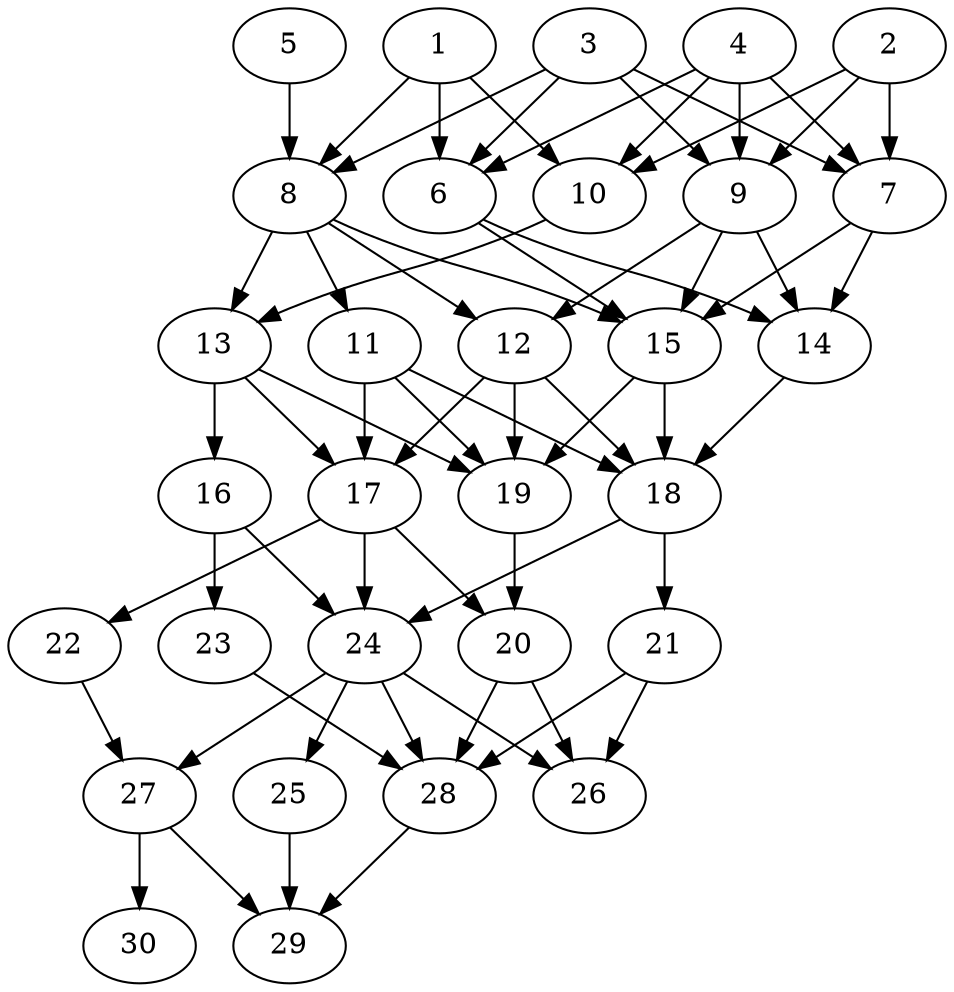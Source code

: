 // DAG automatically generated by daggen at Thu Oct  3 14:04:19 2019
// ./daggen --dot -n 30 --ccr 0.3 --fat 0.5 --regular 0.9 --density 0.7 --mindata 5242880 --maxdata 52428800 
digraph G {
  1 [size="162645333", alpha="0.01", expect_size="48793600"] 
  1 -> 6 [size ="48793600"]
  1 -> 8 [size ="48793600"]
  1 -> 10 [size ="48793600"]
  2 [size="41304747", alpha="0.14", expect_size="12391424"] 
  2 -> 7 [size ="12391424"]
  2 -> 9 [size ="12391424"]
  2 -> 10 [size ="12391424"]
  3 [size="23797760", alpha="0.08", expect_size="7139328"] 
  3 -> 6 [size ="7139328"]
  3 -> 7 [size ="7139328"]
  3 -> 8 [size ="7139328"]
  3 -> 9 [size ="7139328"]
  4 [size="72198827", alpha="0.10", expect_size="21659648"] 
  4 -> 6 [size ="21659648"]
  4 -> 7 [size ="21659648"]
  4 -> 9 [size ="21659648"]
  4 -> 10 [size ="21659648"]
  5 [size="130085547", alpha="0.15", expect_size="39025664"] 
  5 -> 8 [size ="39025664"]
  6 [size="140721493", alpha="0.16", expect_size="42216448"] 
  6 -> 14 [size ="42216448"]
  6 -> 15 [size ="42216448"]
  7 [size="35102720", alpha="0.17", expect_size="10530816"] 
  7 -> 14 [size ="10530816"]
  7 -> 15 [size ="10530816"]
  8 [size="38208853", alpha="0.12", expect_size="11462656"] 
  8 -> 11 [size ="11462656"]
  8 -> 12 [size ="11462656"]
  8 -> 13 [size ="11462656"]
  8 -> 15 [size ="11462656"]
  9 [size="19234133", alpha="0.07", expect_size="5770240"] 
  9 -> 12 [size ="5770240"]
  9 -> 14 [size ="5770240"]
  9 -> 15 [size ="5770240"]
  10 [size="37372587", alpha="0.16", expect_size="11211776"] 
  10 -> 13 [size ="11211776"]
  11 [size="49445547", alpha="0.04", expect_size="14833664"] 
  11 -> 17 [size ="14833664"]
  11 -> 18 [size ="14833664"]
  11 -> 19 [size ="14833664"]
  12 [size="59535360", alpha="0.16", expect_size="17860608"] 
  12 -> 17 [size ="17860608"]
  12 -> 18 [size ="17860608"]
  12 -> 19 [size ="17860608"]
  13 [size="173247147", alpha="0.13", expect_size="51974144"] 
  13 -> 16 [size ="51974144"]
  13 -> 17 [size ="51974144"]
  13 -> 19 [size ="51974144"]
  14 [size="76298240", alpha="0.17", expect_size="22889472"] 
  14 -> 18 [size ="22889472"]
  15 [size="156992853", alpha="0.13", expect_size="47097856"] 
  15 -> 18 [size ="47097856"]
  15 -> 19 [size ="47097856"]
  16 [size="117452800", alpha="0.05", expect_size="35235840"] 
  16 -> 23 [size ="35235840"]
  16 -> 24 [size ="35235840"]
  17 [size="84456107", alpha="0.13", expect_size="25336832"] 
  17 -> 20 [size ="25336832"]
  17 -> 22 [size ="25336832"]
  17 -> 24 [size ="25336832"]
  18 [size="59706027", alpha="0.14", expect_size="17911808"] 
  18 -> 21 [size ="17911808"]
  18 -> 24 [size ="17911808"]
  19 [size="151118507", alpha="0.06", expect_size="45335552"] 
  19 -> 20 [size ="45335552"]
  20 [size="52125013", alpha="0.13", expect_size="15637504"] 
  20 -> 26 [size ="15637504"]
  20 -> 28 [size ="15637504"]
  21 [size="17506987", alpha="0.18", expect_size="5252096"] 
  21 -> 26 [size ="5252096"]
  21 -> 28 [size ="5252096"]
  22 [size="52483413", alpha="0.06", expect_size="15745024"] 
  22 -> 27 [size ="15745024"]
  23 [size="23098027", alpha="0.15", expect_size="6929408"] 
  23 -> 28 [size ="6929408"]
  24 [size="125532160", alpha="0.11", expect_size="37659648"] 
  24 -> 25 [size ="37659648"]
  24 -> 26 [size ="37659648"]
  24 -> 27 [size ="37659648"]
  24 -> 28 [size ="37659648"]
  25 [size="98566827", alpha="0.02", expect_size="29570048"] 
  25 -> 29 [size ="29570048"]
  26 [size="44352853", alpha="0.08", expect_size="13305856"] 
  27 [size="80636587", alpha="0.16", expect_size="24190976"] 
  27 -> 29 [size ="24190976"]
  27 -> 30 [size ="24190976"]
  28 [size="24661333", alpha="0.07", expect_size="7398400"] 
  28 -> 29 [size ="7398400"]
  29 [size="134669653", alpha="0.18", expect_size="40400896"] 
  30 [size="22838613", alpha="0.12", expect_size="6851584"] 
}
